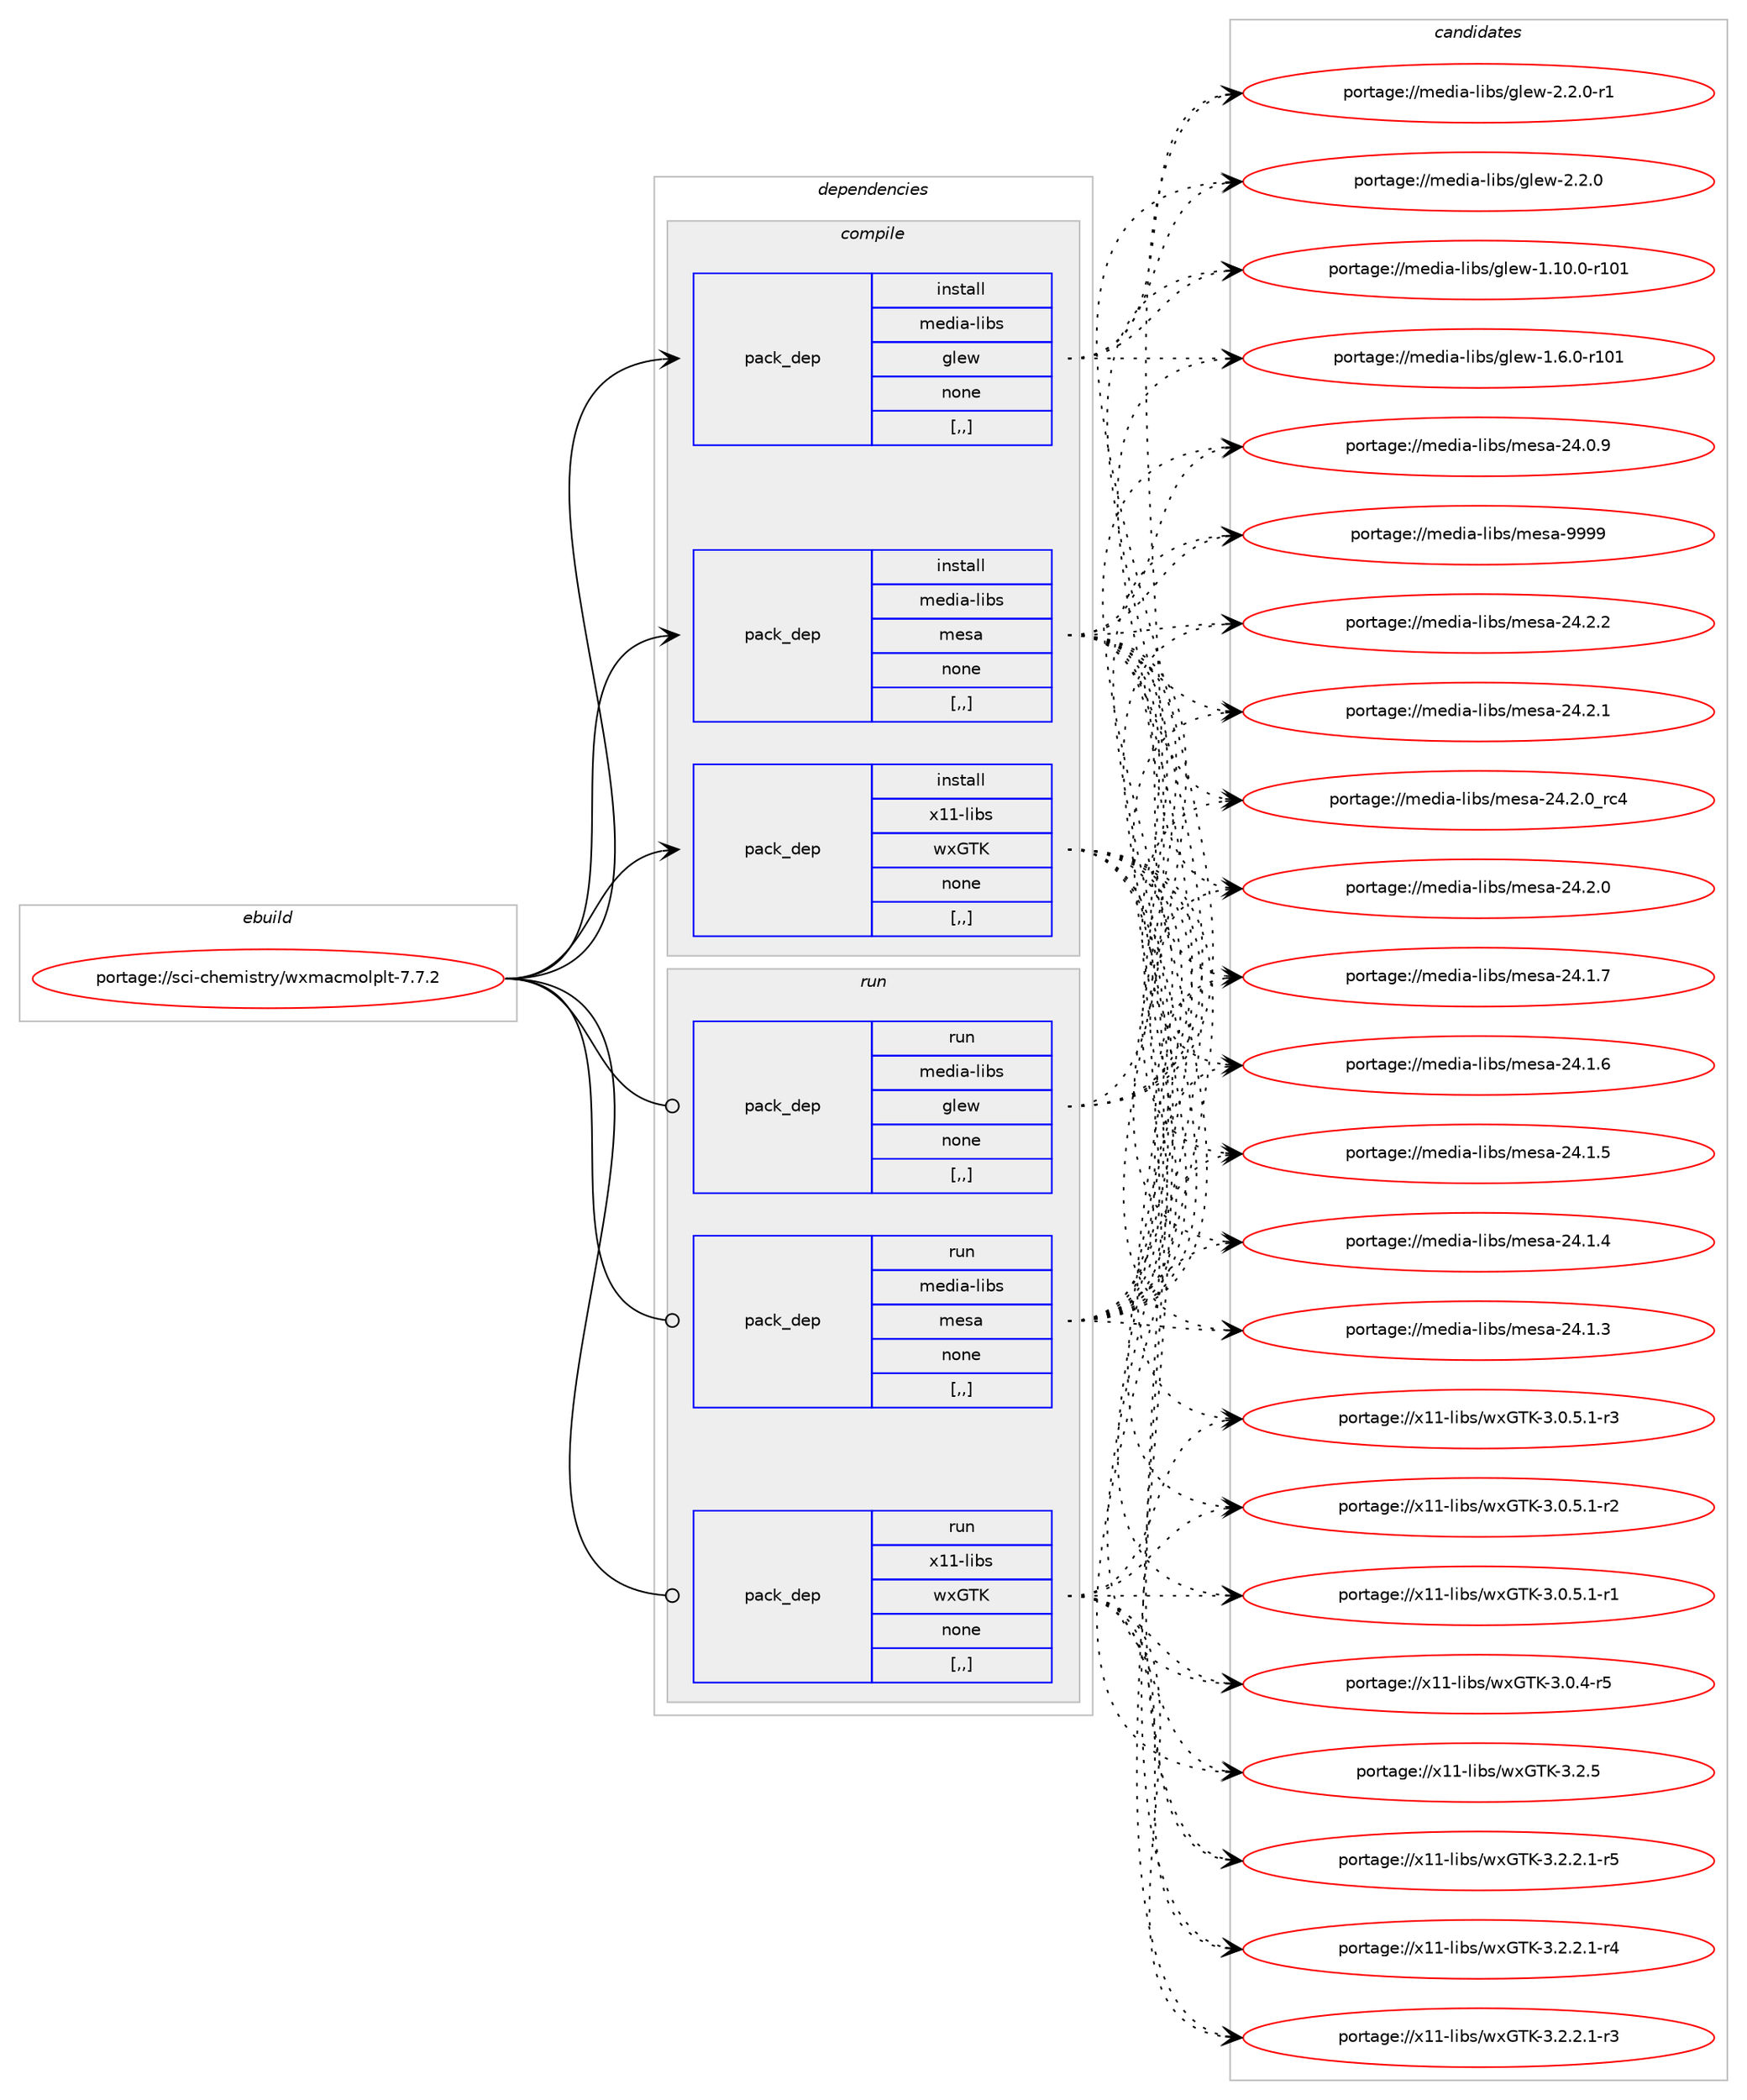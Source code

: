 digraph prolog {

# *************
# Graph options
# *************

newrank=true;
concentrate=true;
compound=true;
graph [rankdir=LR,fontname=Helvetica,fontsize=10,ranksep=1.5];#, ranksep=2.5, nodesep=0.2];
edge  [arrowhead=vee];
node  [fontname=Helvetica,fontsize=10];

# **********
# The ebuild
# **********

subgraph cluster_leftcol {
color=gray;
label=<<i>ebuild</i>>;
id [label="portage://sci-chemistry/wxmacmolplt-7.7.2", color=red, width=4, href="../sci-chemistry/wxmacmolplt-7.7.2.svg"];
}

# ****************
# The dependencies
# ****************

subgraph cluster_midcol {
color=gray;
label=<<i>dependencies</i>>;
subgraph cluster_compile {
fillcolor="#eeeeee";
style=filled;
label=<<i>compile</i>>;
subgraph pack659348 {
dependency903861 [label=<<TABLE BORDER="0" CELLBORDER="1" CELLSPACING="0" CELLPADDING="4" WIDTH="220"><TR><TD ROWSPAN="6" CELLPADDING="30">pack_dep</TD></TR><TR><TD WIDTH="110">install</TD></TR><TR><TD>media-libs</TD></TR><TR><TD>glew</TD></TR><TR><TD>none</TD></TR><TR><TD>[,,]</TD></TR></TABLE>>, shape=none, color=blue];
}
id:e -> dependency903861:w [weight=20,style="solid",arrowhead="vee"];
subgraph pack659349 {
dependency903862 [label=<<TABLE BORDER="0" CELLBORDER="1" CELLSPACING="0" CELLPADDING="4" WIDTH="220"><TR><TD ROWSPAN="6" CELLPADDING="30">pack_dep</TD></TR><TR><TD WIDTH="110">install</TD></TR><TR><TD>media-libs</TD></TR><TR><TD>mesa</TD></TR><TR><TD>none</TD></TR><TR><TD>[,,]</TD></TR></TABLE>>, shape=none, color=blue];
}
id:e -> dependency903862:w [weight=20,style="solid",arrowhead="vee"];
subgraph pack659350 {
dependency903863 [label=<<TABLE BORDER="0" CELLBORDER="1" CELLSPACING="0" CELLPADDING="4" WIDTH="220"><TR><TD ROWSPAN="6" CELLPADDING="30">pack_dep</TD></TR><TR><TD WIDTH="110">install</TD></TR><TR><TD>x11-libs</TD></TR><TR><TD>wxGTK</TD></TR><TR><TD>none</TD></TR><TR><TD>[,,]</TD></TR></TABLE>>, shape=none, color=blue];
}
id:e -> dependency903863:w [weight=20,style="solid",arrowhead="vee"];
}
subgraph cluster_compileandrun {
fillcolor="#eeeeee";
style=filled;
label=<<i>compile and run</i>>;
}
subgraph cluster_run {
fillcolor="#eeeeee";
style=filled;
label=<<i>run</i>>;
subgraph pack659351 {
dependency903864 [label=<<TABLE BORDER="0" CELLBORDER="1" CELLSPACING="0" CELLPADDING="4" WIDTH="220"><TR><TD ROWSPAN="6" CELLPADDING="30">pack_dep</TD></TR><TR><TD WIDTH="110">run</TD></TR><TR><TD>media-libs</TD></TR><TR><TD>glew</TD></TR><TR><TD>none</TD></TR><TR><TD>[,,]</TD></TR></TABLE>>, shape=none, color=blue];
}
id:e -> dependency903864:w [weight=20,style="solid",arrowhead="odot"];
subgraph pack659352 {
dependency903865 [label=<<TABLE BORDER="0" CELLBORDER="1" CELLSPACING="0" CELLPADDING="4" WIDTH="220"><TR><TD ROWSPAN="6" CELLPADDING="30">pack_dep</TD></TR><TR><TD WIDTH="110">run</TD></TR><TR><TD>media-libs</TD></TR><TR><TD>mesa</TD></TR><TR><TD>none</TD></TR><TR><TD>[,,]</TD></TR></TABLE>>, shape=none, color=blue];
}
id:e -> dependency903865:w [weight=20,style="solid",arrowhead="odot"];
subgraph pack659353 {
dependency903866 [label=<<TABLE BORDER="0" CELLBORDER="1" CELLSPACING="0" CELLPADDING="4" WIDTH="220"><TR><TD ROWSPAN="6" CELLPADDING="30">pack_dep</TD></TR><TR><TD WIDTH="110">run</TD></TR><TR><TD>x11-libs</TD></TR><TR><TD>wxGTK</TD></TR><TR><TD>none</TD></TR><TR><TD>[,,]</TD></TR></TABLE>>, shape=none, color=blue];
}
id:e -> dependency903866:w [weight=20,style="solid",arrowhead="odot"];
}
}

# **************
# The candidates
# **************

subgraph cluster_choices {
rank=same;
color=gray;
label=<<i>candidates</i>>;

subgraph choice659348 {
color=black;
nodesep=1;
choice109101100105974510810598115471031081011194550465046484511449 [label="portage://media-libs/glew-2.2.0-r1", color=red, width=4,href="../media-libs/glew-2.2.0-r1.svg"];
choice10910110010597451081059811547103108101119455046504648 [label="portage://media-libs/glew-2.2.0", color=red, width=4,href="../media-libs/glew-2.2.0.svg"];
choice109101100105974510810598115471031081011194549464948464845114494849 [label="portage://media-libs/glew-1.10.0-r101", color=red, width=4,href="../media-libs/glew-1.10.0-r101.svg"];
choice1091011001059745108105981154710310810111945494654464845114494849 [label="portage://media-libs/glew-1.6.0-r101", color=red, width=4,href="../media-libs/glew-1.6.0-r101.svg"];
dependency903861:e -> choice109101100105974510810598115471031081011194550465046484511449:w [style=dotted,weight="100"];
dependency903861:e -> choice10910110010597451081059811547103108101119455046504648:w [style=dotted,weight="100"];
dependency903861:e -> choice109101100105974510810598115471031081011194549464948464845114494849:w [style=dotted,weight="100"];
dependency903861:e -> choice1091011001059745108105981154710310810111945494654464845114494849:w [style=dotted,weight="100"];
}
subgraph choice659349 {
color=black;
nodesep=1;
choice10910110010597451081059811547109101115974557575757 [label="portage://media-libs/mesa-9999", color=red, width=4,href="../media-libs/mesa-9999.svg"];
choice109101100105974510810598115471091011159745505246504650 [label="portage://media-libs/mesa-24.2.2", color=red, width=4,href="../media-libs/mesa-24.2.2.svg"];
choice109101100105974510810598115471091011159745505246504649 [label="portage://media-libs/mesa-24.2.1", color=red, width=4,href="../media-libs/mesa-24.2.1.svg"];
choice109101100105974510810598115471091011159745505246504648951149952 [label="portage://media-libs/mesa-24.2.0_rc4", color=red, width=4,href="../media-libs/mesa-24.2.0_rc4.svg"];
choice109101100105974510810598115471091011159745505246504648 [label="portage://media-libs/mesa-24.2.0", color=red, width=4,href="../media-libs/mesa-24.2.0.svg"];
choice109101100105974510810598115471091011159745505246494655 [label="portage://media-libs/mesa-24.1.7", color=red, width=4,href="../media-libs/mesa-24.1.7.svg"];
choice109101100105974510810598115471091011159745505246494654 [label="portage://media-libs/mesa-24.1.6", color=red, width=4,href="../media-libs/mesa-24.1.6.svg"];
choice109101100105974510810598115471091011159745505246494653 [label="portage://media-libs/mesa-24.1.5", color=red, width=4,href="../media-libs/mesa-24.1.5.svg"];
choice109101100105974510810598115471091011159745505246494652 [label="portage://media-libs/mesa-24.1.4", color=red, width=4,href="../media-libs/mesa-24.1.4.svg"];
choice109101100105974510810598115471091011159745505246494651 [label="portage://media-libs/mesa-24.1.3", color=red, width=4,href="../media-libs/mesa-24.1.3.svg"];
choice109101100105974510810598115471091011159745505246484657 [label="portage://media-libs/mesa-24.0.9", color=red, width=4,href="../media-libs/mesa-24.0.9.svg"];
dependency903862:e -> choice10910110010597451081059811547109101115974557575757:w [style=dotted,weight="100"];
dependency903862:e -> choice109101100105974510810598115471091011159745505246504650:w [style=dotted,weight="100"];
dependency903862:e -> choice109101100105974510810598115471091011159745505246504649:w [style=dotted,weight="100"];
dependency903862:e -> choice109101100105974510810598115471091011159745505246504648951149952:w [style=dotted,weight="100"];
dependency903862:e -> choice109101100105974510810598115471091011159745505246504648:w [style=dotted,weight="100"];
dependency903862:e -> choice109101100105974510810598115471091011159745505246494655:w [style=dotted,weight="100"];
dependency903862:e -> choice109101100105974510810598115471091011159745505246494654:w [style=dotted,weight="100"];
dependency903862:e -> choice109101100105974510810598115471091011159745505246494653:w [style=dotted,weight="100"];
dependency903862:e -> choice109101100105974510810598115471091011159745505246494652:w [style=dotted,weight="100"];
dependency903862:e -> choice109101100105974510810598115471091011159745505246494651:w [style=dotted,weight="100"];
dependency903862:e -> choice109101100105974510810598115471091011159745505246484657:w [style=dotted,weight="100"];
}
subgraph choice659350 {
color=black;
nodesep=1;
choice1204949451081059811547119120718475455146504653 [label="portage://x11-libs/wxGTK-3.2.5", color=red, width=4,href="../x11-libs/wxGTK-3.2.5.svg"];
choice120494945108105981154711912071847545514650465046494511453 [label="portage://x11-libs/wxGTK-3.2.2.1-r5", color=red, width=4,href="../x11-libs/wxGTK-3.2.2.1-r5.svg"];
choice120494945108105981154711912071847545514650465046494511452 [label="portage://x11-libs/wxGTK-3.2.2.1-r4", color=red, width=4,href="../x11-libs/wxGTK-3.2.2.1-r4.svg"];
choice120494945108105981154711912071847545514650465046494511451 [label="portage://x11-libs/wxGTK-3.2.2.1-r3", color=red, width=4,href="../x11-libs/wxGTK-3.2.2.1-r3.svg"];
choice120494945108105981154711912071847545514648465346494511451 [label="portage://x11-libs/wxGTK-3.0.5.1-r3", color=red, width=4,href="../x11-libs/wxGTK-3.0.5.1-r3.svg"];
choice120494945108105981154711912071847545514648465346494511450 [label="portage://x11-libs/wxGTK-3.0.5.1-r2", color=red, width=4,href="../x11-libs/wxGTK-3.0.5.1-r2.svg"];
choice120494945108105981154711912071847545514648465346494511449 [label="portage://x11-libs/wxGTK-3.0.5.1-r1", color=red, width=4,href="../x11-libs/wxGTK-3.0.5.1-r1.svg"];
choice12049494510810598115471191207184754551464846524511453 [label="portage://x11-libs/wxGTK-3.0.4-r5", color=red, width=4,href="../x11-libs/wxGTK-3.0.4-r5.svg"];
dependency903863:e -> choice1204949451081059811547119120718475455146504653:w [style=dotted,weight="100"];
dependency903863:e -> choice120494945108105981154711912071847545514650465046494511453:w [style=dotted,weight="100"];
dependency903863:e -> choice120494945108105981154711912071847545514650465046494511452:w [style=dotted,weight="100"];
dependency903863:e -> choice120494945108105981154711912071847545514650465046494511451:w [style=dotted,weight="100"];
dependency903863:e -> choice120494945108105981154711912071847545514648465346494511451:w [style=dotted,weight="100"];
dependency903863:e -> choice120494945108105981154711912071847545514648465346494511450:w [style=dotted,weight="100"];
dependency903863:e -> choice120494945108105981154711912071847545514648465346494511449:w [style=dotted,weight="100"];
dependency903863:e -> choice12049494510810598115471191207184754551464846524511453:w [style=dotted,weight="100"];
}
subgraph choice659351 {
color=black;
nodesep=1;
choice109101100105974510810598115471031081011194550465046484511449 [label="portage://media-libs/glew-2.2.0-r1", color=red, width=4,href="../media-libs/glew-2.2.0-r1.svg"];
choice10910110010597451081059811547103108101119455046504648 [label="portage://media-libs/glew-2.2.0", color=red, width=4,href="../media-libs/glew-2.2.0.svg"];
choice109101100105974510810598115471031081011194549464948464845114494849 [label="portage://media-libs/glew-1.10.0-r101", color=red, width=4,href="../media-libs/glew-1.10.0-r101.svg"];
choice1091011001059745108105981154710310810111945494654464845114494849 [label="portage://media-libs/glew-1.6.0-r101", color=red, width=4,href="../media-libs/glew-1.6.0-r101.svg"];
dependency903864:e -> choice109101100105974510810598115471031081011194550465046484511449:w [style=dotted,weight="100"];
dependency903864:e -> choice10910110010597451081059811547103108101119455046504648:w [style=dotted,weight="100"];
dependency903864:e -> choice109101100105974510810598115471031081011194549464948464845114494849:w [style=dotted,weight="100"];
dependency903864:e -> choice1091011001059745108105981154710310810111945494654464845114494849:w [style=dotted,weight="100"];
}
subgraph choice659352 {
color=black;
nodesep=1;
choice10910110010597451081059811547109101115974557575757 [label="portage://media-libs/mesa-9999", color=red, width=4,href="../media-libs/mesa-9999.svg"];
choice109101100105974510810598115471091011159745505246504650 [label="portage://media-libs/mesa-24.2.2", color=red, width=4,href="../media-libs/mesa-24.2.2.svg"];
choice109101100105974510810598115471091011159745505246504649 [label="portage://media-libs/mesa-24.2.1", color=red, width=4,href="../media-libs/mesa-24.2.1.svg"];
choice109101100105974510810598115471091011159745505246504648951149952 [label="portage://media-libs/mesa-24.2.0_rc4", color=red, width=4,href="../media-libs/mesa-24.2.0_rc4.svg"];
choice109101100105974510810598115471091011159745505246504648 [label="portage://media-libs/mesa-24.2.0", color=red, width=4,href="../media-libs/mesa-24.2.0.svg"];
choice109101100105974510810598115471091011159745505246494655 [label="portage://media-libs/mesa-24.1.7", color=red, width=4,href="../media-libs/mesa-24.1.7.svg"];
choice109101100105974510810598115471091011159745505246494654 [label="portage://media-libs/mesa-24.1.6", color=red, width=4,href="../media-libs/mesa-24.1.6.svg"];
choice109101100105974510810598115471091011159745505246494653 [label="portage://media-libs/mesa-24.1.5", color=red, width=4,href="../media-libs/mesa-24.1.5.svg"];
choice109101100105974510810598115471091011159745505246494652 [label="portage://media-libs/mesa-24.1.4", color=red, width=4,href="../media-libs/mesa-24.1.4.svg"];
choice109101100105974510810598115471091011159745505246494651 [label="portage://media-libs/mesa-24.1.3", color=red, width=4,href="../media-libs/mesa-24.1.3.svg"];
choice109101100105974510810598115471091011159745505246484657 [label="portage://media-libs/mesa-24.0.9", color=red, width=4,href="../media-libs/mesa-24.0.9.svg"];
dependency903865:e -> choice10910110010597451081059811547109101115974557575757:w [style=dotted,weight="100"];
dependency903865:e -> choice109101100105974510810598115471091011159745505246504650:w [style=dotted,weight="100"];
dependency903865:e -> choice109101100105974510810598115471091011159745505246504649:w [style=dotted,weight="100"];
dependency903865:e -> choice109101100105974510810598115471091011159745505246504648951149952:w [style=dotted,weight="100"];
dependency903865:e -> choice109101100105974510810598115471091011159745505246504648:w [style=dotted,weight="100"];
dependency903865:e -> choice109101100105974510810598115471091011159745505246494655:w [style=dotted,weight="100"];
dependency903865:e -> choice109101100105974510810598115471091011159745505246494654:w [style=dotted,weight="100"];
dependency903865:e -> choice109101100105974510810598115471091011159745505246494653:w [style=dotted,weight="100"];
dependency903865:e -> choice109101100105974510810598115471091011159745505246494652:w [style=dotted,weight="100"];
dependency903865:e -> choice109101100105974510810598115471091011159745505246494651:w [style=dotted,weight="100"];
dependency903865:e -> choice109101100105974510810598115471091011159745505246484657:w [style=dotted,weight="100"];
}
subgraph choice659353 {
color=black;
nodesep=1;
choice1204949451081059811547119120718475455146504653 [label="portage://x11-libs/wxGTK-3.2.5", color=red, width=4,href="../x11-libs/wxGTK-3.2.5.svg"];
choice120494945108105981154711912071847545514650465046494511453 [label="portage://x11-libs/wxGTK-3.2.2.1-r5", color=red, width=4,href="../x11-libs/wxGTK-3.2.2.1-r5.svg"];
choice120494945108105981154711912071847545514650465046494511452 [label="portage://x11-libs/wxGTK-3.2.2.1-r4", color=red, width=4,href="../x11-libs/wxGTK-3.2.2.1-r4.svg"];
choice120494945108105981154711912071847545514650465046494511451 [label="portage://x11-libs/wxGTK-3.2.2.1-r3", color=red, width=4,href="../x11-libs/wxGTK-3.2.2.1-r3.svg"];
choice120494945108105981154711912071847545514648465346494511451 [label="portage://x11-libs/wxGTK-3.0.5.1-r3", color=red, width=4,href="../x11-libs/wxGTK-3.0.5.1-r3.svg"];
choice120494945108105981154711912071847545514648465346494511450 [label="portage://x11-libs/wxGTK-3.0.5.1-r2", color=red, width=4,href="../x11-libs/wxGTK-3.0.5.1-r2.svg"];
choice120494945108105981154711912071847545514648465346494511449 [label="portage://x11-libs/wxGTK-3.0.5.1-r1", color=red, width=4,href="../x11-libs/wxGTK-3.0.5.1-r1.svg"];
choice12049494510810598115471191207184754551464846524511453 [label="portage://x11-libs/wxGTK-3.0.4-r5", color=red, width=4,href="../x11-libs/wxGTK-3.0.4-r5.svg"];
dependency903866:e -> choice1204949451081059811547119120718475455146504653:w [style=dotted,weight="100"];
dependency903866:e -> choice120494945108105981154711912071847545514650465046494511453:w [style=dotted,weight="100"];
dependency903866:e -> choice120494945108105981154711912071847545514650465046494511452:w [style=dotted,weight="100"];
dependency903866:e -> choice120494945108105981154711912071847545514650465046494511451:w [style=dotted,weight="100"];
dependency903866:e -> choice120494945108105981154711912071847545514648465346494511451:w [style=dotted,weight="100"];
dependency903866:e -> choice120494945108105981154711912071847545514648465346494511450:w [style=dotted,weight="100"];
dependency903866:e -> choice120494945108105981154711912071847545514648465346494511449:w [style=dotted,weight="100"];
dependency903866:e -> choice12049494510810598115471191207184754551464846524511453:w [style=dotted,weight="100"];
}
}

}
